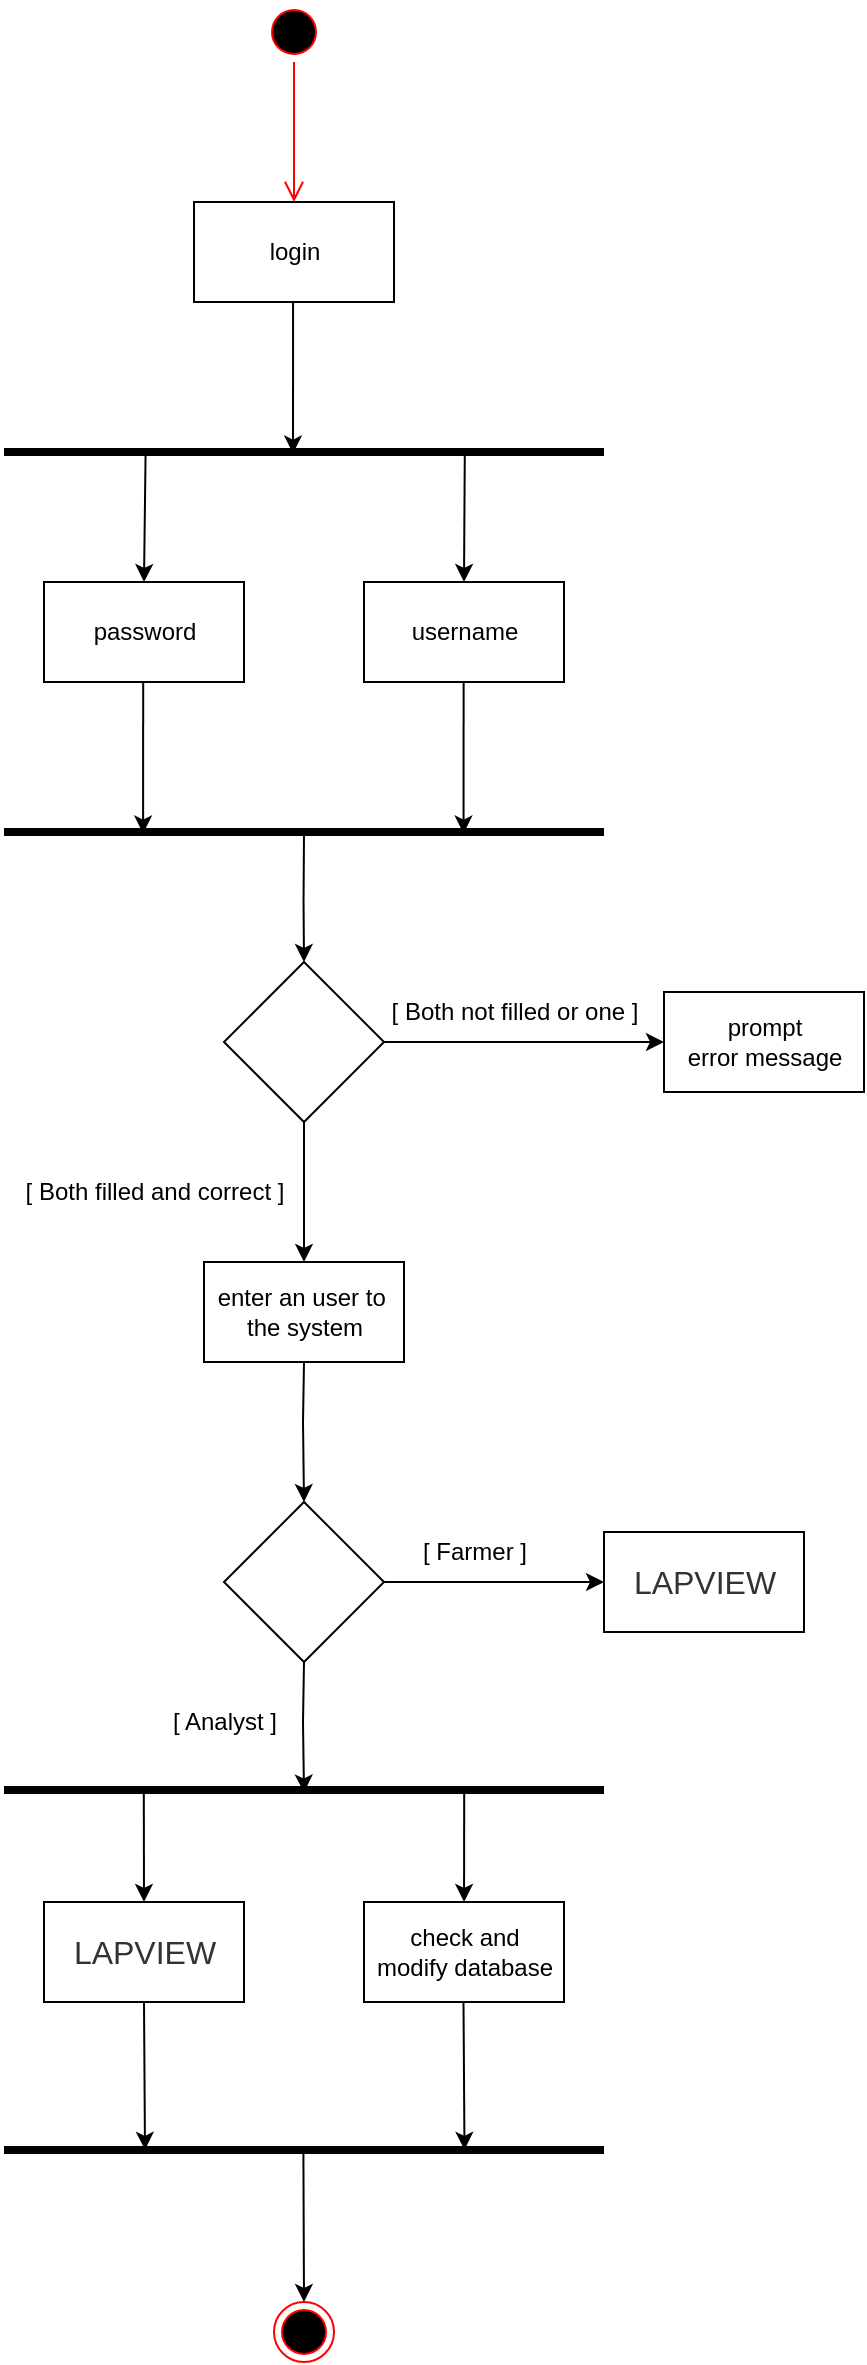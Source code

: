 <mxfile version="18.0.6" type="device"><diagram id="PfcyWRYoWKfz8_rl8vIT" name="Page-1"><mxGraphModel dx="1038" dy="660" grid="1" gridSize="10" guides="1" tooltips="1" connect="1" arrows="1" fold="1" page="1" pageScale="1" pageWidth="850" pageHeight="1100" math="0" shadow="0"><root><mxCell id="0"/><mxCell id="1" parent="0"/><mxCell id="hqg04vtfez_rXK1KauTG-1" value="" style="ellipse;html=1;shape=startState;fillColor=#000000;strokeColor=#ff0000;" parent="1" vertex="1"><mxGeometry x="370" width="30" height="30" as="geometry"/></mxCell><mxCell id="hqg04vtfez_rXK1KauTG-2" value="" style="edgeStyle=orthogonalEdgeStyle;html=1;verticalAlign=bottom;endArrow=open;endSize=8;strokeColor=#ff0000;rounded=0;entryX=0.5;entryY=0;entryDx=0;entryDy=0;" parent="1" source="hqg04vtfez_rXK1KauTG-1" target="hqg04vtfez_rXK1KauTG-3" edge="1"><mxGeometry relative="1" as="geometry"><mxPoint x="385" y="90" as="targetPoint"/></mxGeometry></mxCell><mxCell id="hqg04vtfez_rXK1KauTG-3" value="login" style="html=1;dashed=0;whitespace=wrap;" parent="1" vertex="1"><mxGeometry x="335" y="100" width="100" height="50" as="geometry"/></mxCell><mxCell id="hqg04vtfez_rXK1KauTG-5" value="" style="line;strokeWidth=4;html=1;" parent="1" vertex="1"><mxGeometry x="240" y="220" width="300" height="10" as="geometry"/></mxCell><mxCell id="hqg04vtfez_rXK1KauTG-9" value="password" style="html=1;dashed=0;whitespace=wrap;" parent="1" vertex="1"><mxGeometry x="260" y="290" width="100" height="50" as="geometry"/></mxCell><mxCell id="hqg04vtfez_rXK1KauTG-10" value="username" style="html=1;dashed=0;whitespace=wrap;" parent="1" vertex="1"><mxGeometry x="420" y="290" width="100" height="50" as="geometry"/></mxCell><mxCell id="hqg04vtfez_rXK1KauTG-14" value="" style="line;strokeWidth=4;html=1;" parent="1" vertex="1"><mxGeometry x="240" y="410" width="300" height="10" as="geometry"/></mxCell><mxCell id="hqg04vtfez_rXK1KauTG-15" value="" style="endArrow=classic;html=1;rounded=0;entryX=0.5;entryY=0;entryDx=0;entryDy=0;exitX=0.5;exitY=0.527;exitDx=0;exitDy=0;exitPerimeter=0;" parent="1" source="hqg04vtfez_rXK1KauTG-14" target="hqg04vtfez_rXK1KauTG-16" edge="1"><mxGeometry x="-0.2" y="20" width="50" height="50" relative="1" as="geometry"><mxPoint x="389.77" y="420" as="sourcePoint"/><mxPoint x="389.77" y="470" as="targetPoint"/><Array as="points"><mxPoint x="389.77" y="450"/></Array><mxPoint as="offset"/></mxGeometry></mxCell><mxCell id="hqg04vtfez_rXK1KauTG-16" value="" style="rhombus;whiteSpace=wrap;html=1;" parent="1" vertex="1"><mxGeometry x="350" y="480" width="80" height="80" as="geometry"/></mxCell><mxCell id="hqg04vtfez_rXK1KauTG-17" value="" style="endArrow=classic;html=1;rounded=0;entryX=0;entryY=0.5;entryDx=0;entryDy=0;" parent="1" target="hqg04vtfez_rXK1KauTG-21" edge="1"><mxGeometry width="50" height="50" relative="1" as="geometry"><mxPoint x="430" y="520" as="sourcePoint"/><mxPoint x="520" y="520" as="targetPoint"/></mxGeometry></mxCell><mxCell id="hqg04vtfez_rXK1KauTG-18" value="[ Both not filled or one ]" style="text;html=1;align=center;verticalAlign=middle;resizable=0;points=[];autosize=1;strokeColor=none;fillColor=none;" parent="1" vertex="1"><mxGeometry x="420" y="490" width="150" height="30" as="geometry"/></mxCell><mxCell id="hqg04vtfez_rXK1KauTG-21" value="prompt&lt;br&gt;error message" style="html=1;dashed=0;whitespace=wrap;" parent="1" vertex="1"><mxGeometry x="570" y="495" width="100" height="50" as="geometry"/></mxCell><mxCell id="hqg04vtfez_rXK1KauTG-22" value="" style="endArrow=classic;html=1;rounded=0;exitX=0.5;exitY=1;exitDx=0;exitDy=0;entryX=0.5;entryY=0;entryDx=0;entryDy=0;" parent="1" source="hqg04vtfez_rXK1KauTG-16" target="hqg04vtfez_rXK1KauTG-24" edge="1"><mxGeometry width="50" height="50" relative="1" as="geometry"><mxPoint x="390" y="570" as="sourcePoint"/><mxPoint x="390" y="620" as="targetPoint"/></mxGeometry></mxCell><mxCell id="hqg04vtfez_rXK1KauTG-23" value="[ Both filled and correct ]" style="text;html=1;align=center;verticalAlign=middle;resizable=0;points=[];autosize=1;strokeColor=none;fillColor=none;" parent="1" vertex="1"><mxGeometry x="240" y="580" width="150" height="30" as="geometry"/></mxCell><mxCell id="hqg04vtfez_rXK1KauTG-24" value="enter an user to&amp;nbsp;&lt;br&gt;the system" style="html=1;dashed=0;whitespace=wrap;" parent="1" vertex="1"><mxGeometry x="340" y="630" width="100" height="50" as="geometry"/></mxCell><mxCell id="hqg04vtfez_rXK1KauTG-25" value="" style="endArrow=classic;html=1;rounded=0;exitX=0.5;exitY=1;exitDx=0;exitDy=0;entryX=0.5;entryY=0;entryDx=0;entryDy=0;" parent="1" source="hqg04vtfez_rXK1KauTG-24" target="hqg04vtfez_rXK1KauTG-26" edge="1"><mxGeometry width="50" height="50" relative="1" as="geometry"><mxPoint x="389.5" y="690" as="sourcePoint"/><mxPoint x="389.5" y="740" as="targetPoint"/><Array as="points"><mxPoint x="389.5" y="710"/></Array></mxGeometry></mxCell><mxCell id="hqg04vtfez_rXK1KauTG-26" value="" style="rhombus;whiteSpace=wrap;html=1;" parent="1" vertex="1"><mxGeometry x="350" y="750" width="80" height="80" as="geometry"/></mxCell><mxCell id="hqg04vtfez_rXK1KauTG-27" value="" style="endArrow=classic;html=1;rounded=0;entryX=0;entryY=0.5;entryDx=0;entryDy=0;" parent="1" target="hqg04vtfez_rXK1KauTG-33" edge="1"><mxGeometry width="50" height="50" relative="1" as="geometry"><mxPoint x="430" y="790" as="sourcePoint"/><mxPoint x="520" y="790" as="targetPoint"/></mxGeometry></mxCell><mxCell id="hqg04vtfez_rXK1KauTG-28" value="[ Farmer ]" style="text;html=1;align=center;verticalAlign=middle;resizable=0;points=[];autosize=1;strokeColor=none;fillColor=none;" parent="1" vertex="1"><mxGeometry x="435" y="760" width="80" height="30" as="geometry"/></mxCell><mxCell id="hqg04vtfez_rXK1KauTG-29" value="" style="endArrow=classic;html=1;rounded=0;exitX=0.5;exitY=1;exitDx=0;exitDy=0;entryX=0.5;entryY=0.655;entryDx=0;entryDy=0;entryPerimeter=0;" parent="1" source="hqg04vtfez_rXK1KauTG-26" target="4ZrW7y-84avxi7_BCNa4-9" edge="1"><mxGeometry width="50" height="50" relative="1" as="geometry"><mxPoint x="389.5" y="840" as="sourcePoint"/><mxPoint x="390" y="890" as="targetPoint"/><Array as="points"><mxPoint x="389.5" y="860"/></Array></mxGeometry></mxCell><mxCell id="hqg04vtfez_rXK1KauTG-30" value="[ Analyst ]" style="text;html=1;align=center;verticalAlign=middle;resizable=0;points=[];autosize=1;strokeColor=none;fillColor=none;" parent="1" vertex="1"><mxGeometry x="310" y="845" width="80" height="30" as="geometry"/></mxCell><mxCell id="hqg04vtfez_rXK1KauTG-33" value="&lt;span data-lucid-content=&quot;{&amp;quot;t&amp;quot;:&amp;quot;LAPVIEW&amp;quot;,&amp;quot;m&amp;quot;:[{&amp;quot;s&amp;quot;:0,&amp;quot;n&amp;quot;:&amp;quot;a&amp;quot;,&amp;quot;v&amp;quot;:&amp;quot;center&amp;quot;},{&amp;quot;s&amp;quot;:0,&amp;quot;n&amp;quot;:&amp;quot;s&amp;quot;,&amp;quot;v&amp;quot;:31.333,&amp;quot;e&amp;quot;:7},{&amp;quot;s&amp;quot;:0,&amp;quot;n&amp;quot;:&amp;quot;c&amp;quot;,&amp;quot;v&amp;quot;:&amp;quot;333333ff&amp;quot;,&amp;quot;e&amp;quot;:7}]}&quot; data-lucid-type=&quot;application/vnd.lucid.text&quot;&gt;&lt;span style=&quot;color: rgb(51, 51, 51);&quot;&gt;&lt;font style=&quot;font-size: 16px;&quot;&gt;LAPVIEW&lt;/font&gt;&lt;/span&gt;&lt;/span&gt;" style="html=1;dashed=0;whitespace=wrap;" parent="1" vertex="1"><mxGeometry x="540" y="765" width="100" height="50" as="geometry"/></mxCell><mxCell id="hqg04vtfez_rXK1KauTG-34" value="&lt;span style=&quot;color: rgb(51, 51, 51); font-size: 16px;&quot;&gt;LAPVIEW&lt;/span&gt;" style="html=1;dashed=0;whitespace=wrap;" parent="1" vertex="1"><mxGeometry x="260" y="950" width="100" height="50" as="geometry"/></mxCell><mxCell id="hqg04vtfez_rXK1KauTG-35" value="" style="ellipse;html=1;shape=endState;fillColor=#000000;strokeColor=#ff0000;" parent="1" vertex="1"><mxGeometry x="375" y="1150" width="30" height="30" as="geometry"/></mxCell><mxCell id="hqg04vtfez_rXK1KauTG-36" value="" style="endArrow=classic;html=1;rounded=0;exitX=0.5;exitY=1;exitDx=0;exitDy=0;entryX=0.235;entryY=0.487;entryDx=0;entryDy=0;entryPerimeter=0;" parent="1" source="hqg04vtfez_rXK1KauTG-34" target="4ZrW7y-84avxi7_BCNa4-11" edge="1"><mxGeometry x="-1" y="-10" width="50" height="50" relative="1" as="geometry"><mxPoint x="390" y="960" as="sourcePoint"/><mxPoint x="310" y="1050" as="targetPoint"/><mxPoint x="10" y="-10" as="offset"/></mxGeometry></mxCell><mxCell id="4ZrW7y-84avxi7_BCNa4-1" value="" style="endArrow=classic;html=1;rounded=0;exitX=0.433;exitY=0.53;exitDx=0;exitDy=0;exitPerimeter=0;" parent="1" edge="1"><mxGeometry x="-1" y="-20" width="50" height="50" relative="1" as="geometry"><mxPoint x="384.54" y="150" as="sourcePoint"/><mxPoint x="384.5" y="225.76" as="targetPoint"/><mxPoint x="20" y="-20" as="offset"/></mxGeometry></mxCell><mxCell id="4ZrW7y-84avxi7_BCNa4-2" value="" style="endArrow=classic;html=1;rounded=0;exitX=0.236;exitY=0.509;exitDx=0;exitDy=0;exitPerimeter=0;" parent="1" source="hqg04vtfez_rXK1KauTG-5" edge="1"><mxGeometry width="50" height="50" relative="1" as="geometry"><mxPoint x="310" y="230" as="sourcePoint"/><mxPoint x="310" y="290" as="targetPoint"/></mxGeometry></mxCell><mxCell id="4ZrW7y-84avxi7_BCNa4-3" value="" style="endArrow=classic;html=1;rounded=0;exitX=0.768;exitY=0.509;exitDx=0;exitDy=0;exitPerimeter=0;" parent="1" source="hqg04vtfez_rXK1KauTG-5" edge="1"><mxGeometry width="50" height="50" relative="1" as="geometry"><mxPoint x="470" y="230" as="sourcePoint"/><mxPoint x="470" y="290" as="targetPoint"/></mxGeometry></mxCell><mxCell id="4ZrW7y-84avxi7_BCNa4-6" value="" style="endArrow=classic;html=1;rounded=0;exitX=0.433;exitY=0.53;exitDx=0;exitDy=0;exitPerimeter=0;" parent="1" edge="1"><mxGeometry x="-0.472" y="10" width="50" height="50" relative="1" as="geometry"><mxPoint x="469.81" y="340" as="sourcePoint"/><mxPoint x="469.77" y="415.76" as="targetPoint"/><mxPoint as="offset"/></mxGeometry></mxCell><mxCell id="4ZrW7y-84avxi7_BCNa4-7" value="" style="endArrow=classic;html=1;rounded=0;exitX=0.433;exitY=0.53;exitDx=0;exitDy=0;exitPerimeter=0;" parent="1" edge="1"><mxGeometry x="-0.736" width="50" height="50" relative="1" as="geometry"><mxPoint x="309.59" y="340" as="sourcePoint"/><mxPoint x="309.55" y="415.76" as="targetPoint"/><mxPoint as="offset"/></mxGeometry></mxCell><mxCell id="4ZrW7y-84avxi7_BCNa4-9" value="" style="line;strokeWidth=4;fillColor=none;align=left;verticalAlign=middle;spacingTop=-1;spacingLeft=3;spacingRight=3;rotatable=0;labelPosition=right;points=[];portConstraint=eastwest;strokeColor=inherit;" parent="1" vertex="1"><mxGeometry x="240" y="890" width="300" height="8" as="geometry"/></mxCell><mxCell id="4ZrW7y-84avxi7_BCNa4-10" value="&lt;span data-lucid-content=&quot;{&amp;quot;t&amp;quot;:&amp;quot;check and modify database&amp;quot;,&amp;quot;m&amp;quot;:[{&amp;quot;s&amp;quot;:0,&amp;quot;n&amp;quot;:&amp;quot;a&amp;quot;,&amp;quot;v&amp;quot;:&amp;quot;center&amp;quot;},{&amp;quot;s&amp;quot;:0,&amp;quot;n&amp;quot;:&amp;quot;c&amp;quot;,&amp;quot;v&amp;quot;:&amp;quot;#000000ff&amp;quot;,&amp;quot;e&amp;quot;:25},{&amp;quot;s&amp;quot;:0,&amp;quot;n&amp;quot;:&amp;quot;s&amp;quot;,&amp;quot;v&amp;quot;:24.889,&amp;quot;e&amp;quot;:17},{&amp;quot;s&amp;quot;:17,&amp;quot;n&amp;quot;:&amp;quot;s&amp;quot;,&amp;quot;v&amp;quot;:24.889,&amp;quot;e&amp;quot;:25}]}&quot; data-lucid-type=&quot;application/vnd.lucid.text&quot;&gt;&lt;span style=&quot;&quot;&gt;check and &lt;br&gt;modify database&lt;/span&gt;&lt;/span&gt;" style="html=1;dashed=0;whitespace=wrap;" parent="1" vertex="1"><mxGeometry x="420" y="950" width="100" height="50" as="geometry"/></mxCell><mxCell id="4ZrW7y-84avxi7_BCNa4-11" value="" style="line;strokeWidth=4;fillColor=none;align=left;verticalAlign=middle;spacingTop=-1;spacingLeft=3;spacingRight=3;rotatable=0;labelPosition=right;points=[];portConstraint=eastwest;strokeColor=inherit;" parent="1" vertex="1"><mxGeometry x="240" y="1070" width="300" height="8" as="geometry"/></mxCell><mxCell id="4ZrW7y-84avxi7_BCNa4-12" value="" style="endArrow=classic;html=1;rounded=0;exitX=0.5;exitY=1;exitDx=0;exitDy=0;entryX=0.235;entryY=0.487;entryDx=0;entryDy=0;entryPerimeter=0;" parent="1" edge="1"><mxGeometry x="-1" y="-10" width="50" height="50" relative="1" as="geometry"><mxPoint x="469.75" y="1000" as="sourcePoint"/><mxPoint x="470.25" y="1073.896" as="targetPoint"/><mxPoint x="10" y="-10" as="offset"/></mxGeometry></mxCell><mxCell id="4ZrW7y-84avxi7_BCNa4-13" value="" style="endArrow=classic;html=1;rounded=0;exitX=0.233;exitY=0.565;exitDx=0;exitDy=0;exitPerimeter=0;entryX=0.5;entryY=0;entryDx=0;entryDy=0;" parent="1" source="4ZrW7y-84avxi7_BCNa4-9" target="hqg04vtfez_rXK1KauTG-34" edge="1"><mxGeometry x="-1" y="-10" width="50" height="50" relative="1" as="geometry"><mxPoint x="300" y="898" as="sourcePoint"/><mxPoint x="300" y="950" as="targetPoint"/><mxPoint x="10" y="-10" as="offset"/></mxGeometry></mxCell><mxCell id="4ZrW7y-84avxi7_BCNa4-14" value="" style="endArrow=classic;html=1;rounded=0;exitX=0.767;exitY=0.593;exitDx=0;exitDy=0;exitPerimeter=0;" parent="1" source="4ZrW7y-84avxi7_BCNa4-9" target="4ZrW7y-84avxi7_BCNa4-10" edge="1"><mxGeometry x="-1" y="-10" width="50" height="50" relative="1" as="geometry"><mxPoint x="470" y="910" as="sourcePoint"/><mxPoint x="470.5" y="983.896" as="targetPoint"/><mxPoint x="10" y="-10" as="offset"/></mxGeometry></mxCell><mxCell id="4ZrW7y-84avxi7_BCNa4-15" value="" style="endArrow=classic;html=1;rounded=0;exitX=0.499;exitY=0.647;exitDx=0;exitDy=0;entryX=0.5;entryY=0;entryDx=0;entryDy=0;exitPerimeter=0;" parent="1" source="4ZrW7y-84avxi7_BCNa4-11" target="hqg04vtfez_rXK1KauTG-35" edge="1"><mxGeometry x="-1" y="-10" width="50" height="50" relative="1" as="geometry"><mxPoint x="390" y="1100" as="sourcePoint"/><mxPoint x="390.5" y="1173.896" as="targetPoint"/><mxPoint x="10" y="-10" as="offset"/></mxGeometry></mxCell></root></mxGraphModel></diagram></mxfile>